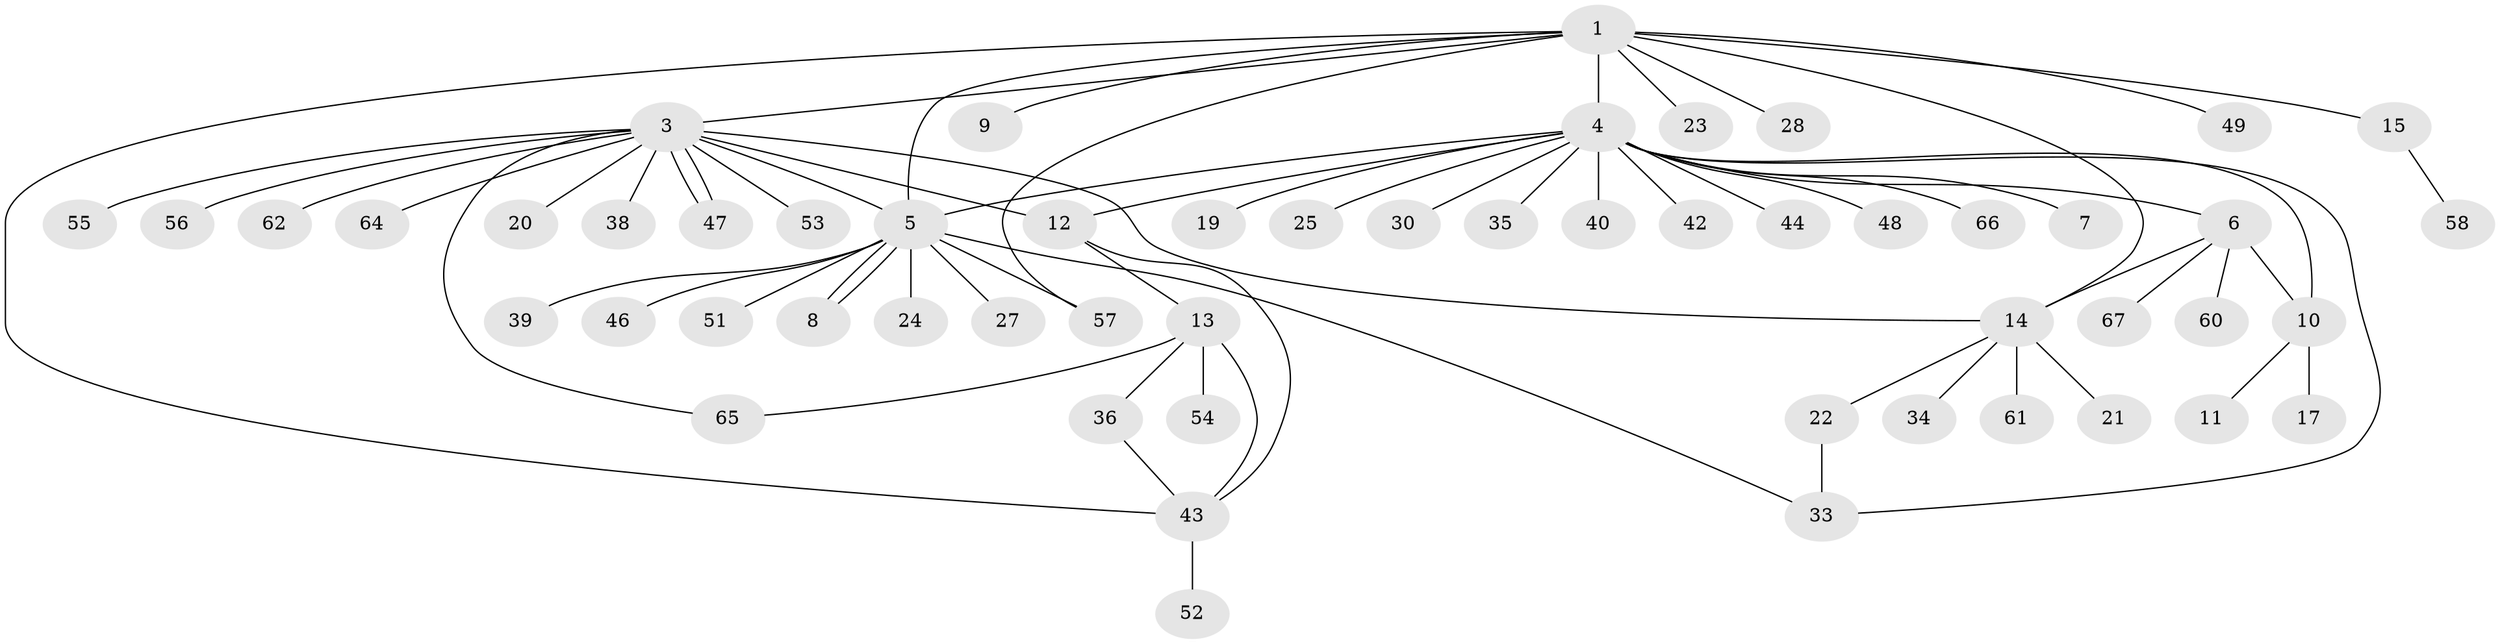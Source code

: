 // Generated by graph-tools (version 1.1) at 2025/23/03/03/25 07:23:49]
// undirected, 54 vertices, 68 edges
graph export_dot {
graph [start="1"]
  node [color=gray90,style=filled];
  1 [super="+2"];
  3 [super="+63"];
  4 [super="+68"];
  5 [super="+37"];
  6 [super="+16"];
  7;
  8;
  9;
  10 [super="+26"];
  11 [super="+32"];
  12;
  13 [super="+41"];
  14 [super="+18"];
  15 [super="+50"];
  17 [super="+29"];
  19;
  20 [super="+59"];
  21;
  22;
  23;
  24;
  25;
  27 [super="+31"];
  28;
  30;
  33;
  34;
  35;
  36;
  38;
  39;
  40;
  42;
  43 [super="+45"];
  44;
  46;
  47;
  48;
  49;
  51;
  52;
  53;
  54;
  55;
  56;
  57;
  58;
  60;
  61;
  62;
  64;
  65;
  66;
  67;
  1 -- 4;
  1 -- 5 [weight=2];
  1 -- 14 [weight=2];
  1 -- 15;
  1 -- 23;
  1 -- 28;
  1 -- 49;
  1 -- 57;
  1 -- 3;
  1 -- 9;
  1 -- 43;
  3 -- 12;
  3 -- 14;
  3 -- 20;
  3 -- 38;
  3 -- 47;
  3 -- 47;
  3 -- 53;
  3 -- 55;
  3 -- 56;
  3 -- 62;
  3 -- 64;
  3 -- 65;
  3 -- 5;
  4 -- 5;
  4 -- 6;
  4 -- 7;
  4 -- 10;
  4 -- 12;
  4 -- 19;
  4 -- 25;
  4 -- 30;
  4 -- 33;
  4 -- 35;
  4 -- 40;
  4 -- 42;
  4 -- 44;
  4 -- 48;
  4 -- 66;
  5 -- 8;
  5 -- 8;
  5 -- 24;
  5 -- 27;
  5 -- 33;
  5 -- 39;
  5 -- 46;
  5 -- 51;
  5 -- 57;
  6 -- 60;
  6 -- 67;
  6 -- 10;
  6 -- 14;
  10 -- 11;
  10 -- 17;
  12 -- 13;
  12 -- 43;
  13 -- 36;
  13 -- 65;
  13 -- 43;
  13 -- 54;
  14 -- 34;
  14 -- 21;
  14 -- 22;
  14 -- 61;
  15 -- 58;
  22 -- 33;
  36 -- 43;
  43 -- 52;
}
